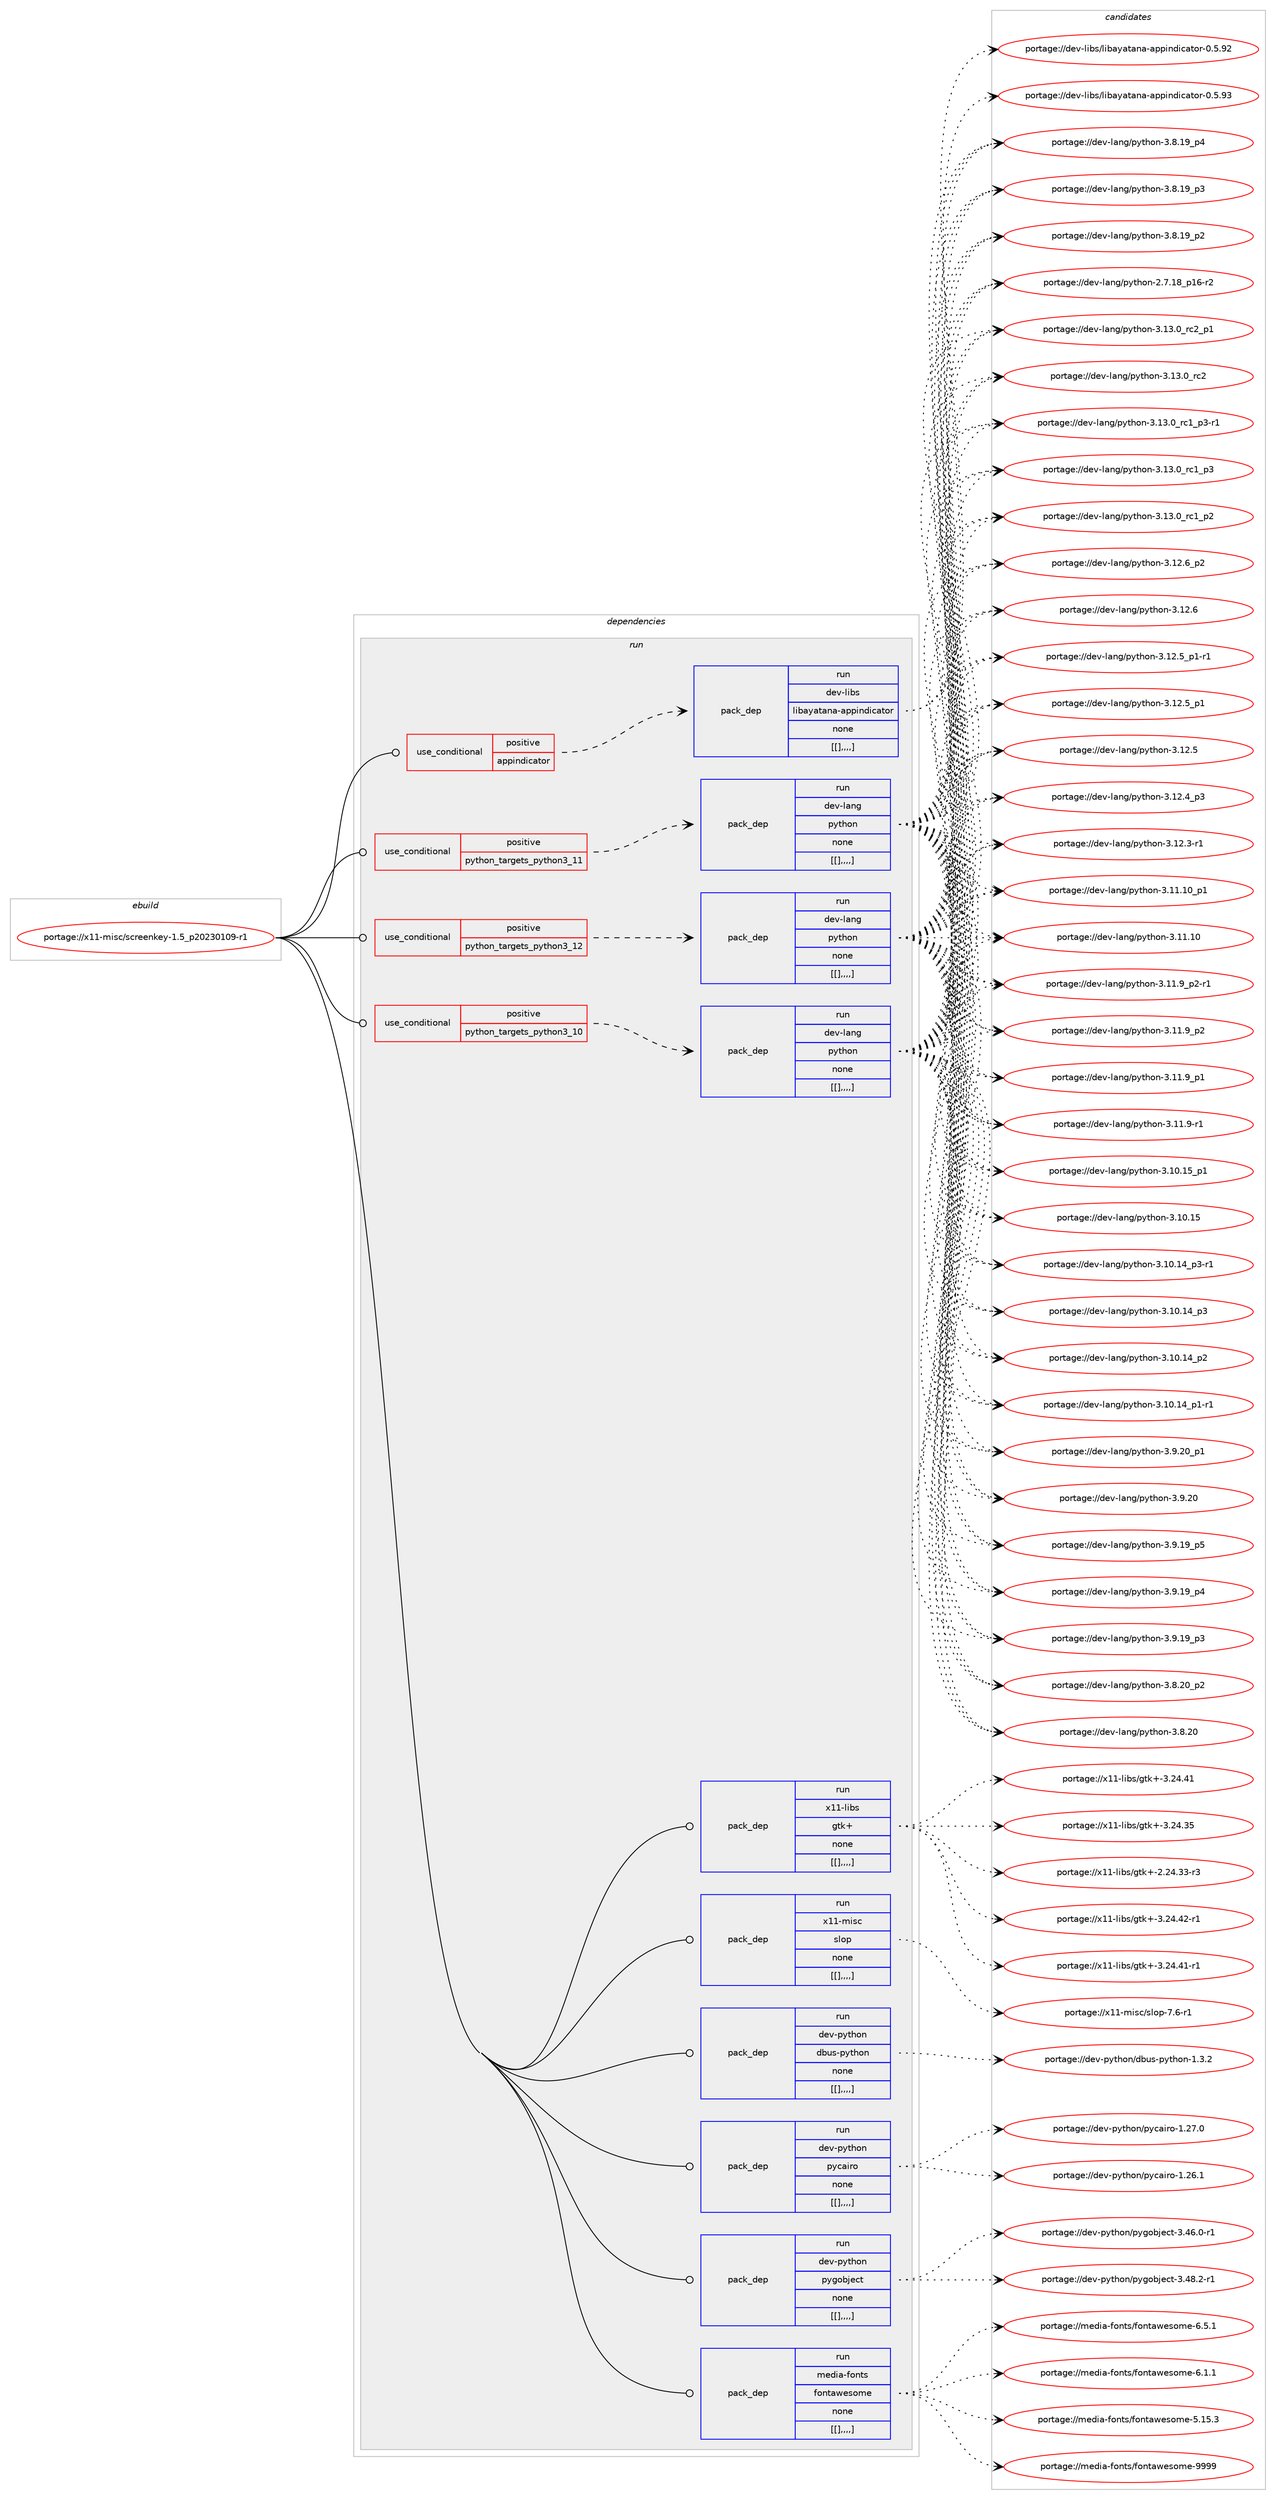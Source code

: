 digraph prolog {

# *************
# Graph options
# *************

newrank=true;
concentrate=true;
compound=true;
graph [rankdir=LR,fontname=Helvetica,fontsize=10,ranksep=1.5];#, ranksep=2.5, nodesep=0.2];
edge  [arrowhead=vee];
node  [fontname=Helvetica,fontsize=10];

# **********
# The ebuild
# **********

subgraph cluster_leftcol {
color=gray;
label=<<i>ebuild</i>>;
id [label="portage://x11-misc/screenkey-1.5_p20230109-r1", color=red, width=4, href="../x11-misc/screenkey-1.5_p20230109-r1.svg"];
}

# ****************
# The dependencies
# ****************

subgraph cluster_midcol {
color=gray;
label=<<i>dependencies</i>>;
subgraph cluster_compile {
fillcolor="#eeeeee";
style=filled;
label=<<i>compile</i>>;
}
subgraph cluster_compileandrun {
fillcolor="#eeeeee";
style=filled;
label=<<i>compile and run</i>>;
}
subgraph cluster_run {
fillcolor="#eeeeee";
style=filled;
label=<<i>run</i>>;
subgraph cond127814 {
dependency476415 [label=<<TABLE BORDER="0" CELLBORDER="1" CELLSPACING="0" CELLPADDING="4"><TR><TD ROWSPAN="3" CELLPADDING="10">use_conditional</TD></TR><TR><TD>positive</TD></TR><TR><TD>appindicator</TD></TR></TABLE>>, shape=none, color=red];
subgraph pack345183 {
dependency476416 [label=<<TABLE BORDER="0" CELLBORDER="1" CELLSPACING="0" CELLPADDING="4" WIDTH="220"><TR><TD ROWSPAN="6" CELLPADDING="30">pack_dep</TD></TR><TR><TD WIDTH="110">run</TD></TR><TR><TD>dev-libs</TD></TR><TR><TD>libayatana-appindicator</TD></TR><TR><TD>none</TD></TR><TR><TD>[[],,,,]</TD></TR></TABLE>>, shape=none, color=blue];
}
dependency476415:e -> dependency476416:w [weight=20,style="dashed",arrowhead="vee"];
}
id:e -> dependency476415:w [weight=20,style="solid",arrowhead="odot"];
subgraph cond127815 {
dependency476417 [label=<<TABLE BORDER="0" CELLBORDER="1" CELLSPACING="0" CELLPADDING="4"><TR><TD ROWSPAN="3" CELLPADDING="10">use_conditional</TD></TR><TR><TD>positive</TD></TR><TR><TD>python_targets_python3_10</TD></TR></TABLE>>, shape=none, color=red];
subgraph pack345184 {
dependency476418 [label=<<TABLE BORDER="0" CELLBORDER="1" CELLSPACING="0" CELLPADDING="4" WIDTH="220"><TR><TD ROWSPAN="6" CELLPADDING="30">pack_dep</TD></TR><TR><TD WIDTH="110">run</TD></TR><TR><TD>dev-lang</TD></TR><TR><TD>python</TD></TR><TR><TD>none</TD></TR><TR><TD>[[],,,,]</TD></TR></TABLE>>, shape=none, color=blue];
}
dependency476417:e -> dependency476418:w [weight=20,style="dashed",arrowhead="vee"];
}
id:e -> dependency476417:w [weight=20,style="solid",arrowhead="odot"];
subgraph cond127816 {
dependency476419 [label=<<TABLE BORDER="0" CELLBORDER="1" CELLSPACING="0" CELLPADDING="4"><TR><TD ROWSPAN="3" CELLPADDING="10">use_conditional</TD></TR><TR><TD>positive</TD></TR><TR><TD>python_targets_python3_11</TD></TR></TABLE>>, shape=none, color=red];
subgraph pack345185 {
dependency476420 [label=<<TABLE BORDER="0" CELLBORDER="1" CELLSPACING="0" CELLPADDING="4" WIDTH="220"><TR><TD ROWSPAN="6" CELLPADDING="30">pack_dep</TD></TR><TR><TD WIDTH="110">run</TD></TR><TR><TD>dev-lang</TD></TR><TR><TD>python</TD></TR><TR><TD>none</TD></TR><TR><TD>[[],,,,]</TD></TR></TABLE>>, shape=none, color=blue];
}
dependency476419:e -> dependency476420:w [weight=20,style="dashed",arrowhead="vee"];
}
id:e -> dependency476419:w [weight=20,style="solid",arrowhead="odot"];
subgraph cond127817 {
dependency476421 [label=<<TABLE BORDER="0" CELLBORDER="1" CELLSPACING="0" CELLPADDING="4"><TR><TD ROWSPAN="3" CELLPADDING="10">use_conditional</TD></TR><TR><TD>positive</TD></TR><TR><TD>python_targets_python3_12</TD></TR></TABLE>>, shape=none, color=red];
subgraph pack345186 {
dependency476422 [label=<<TABLE BORDER="0" CELLBORDER="1" CELLSPACING="0" CELLPADDING="4" WIDTH="220"><TR><TD ROWSPAN="6" CELLPADDING="30">pack_dep</TD></TR><TR><TD WIDTH="110">run</TD></TR><TR><TD>dev-lang</TD></TR><TR><TD>python</TD></TR><TR><TD>none</TD></TR><TR><TD>[[],,,,]</TD></TR></TABLE>>, shape=none, color=blue];
}
dependency476421:e -> dependency476422:w [weight=20,style="dashed",arrowhead="vee"];
}
id:e -> dependency476421:w [weight=20,style="solid",arrowhead="odot"];
subgraph pack345187 {
dependency476423 [label=<<TABLE BORDER="0" CELLBORDER="1" CELLSPACING="0" CELLPADDING="4" WIDTH="220"><TR><TD ROWSPAN="6" CELLPADDING="30">pack_dep</TD></TR><TR><TD WIDTH="110">run</TD></TR><TR><TD>dev-python</TD></TR><TR><TD>dbus-python</TD></TR><TR><TD>none</TD></TR><TR><TD>[[],,,,]</TD></TR></TABLE>>, shape=none, color=blue];
}
id:e -> dependency476423:w [weight=20,style="solid",arrowhead="odot"];
subgraph pack345188 {
dependency476424 [label=<<TABLE BORDER="0" CELLBORDER="1" CELLSPACING="0" CELLPADDING="4" WIDTH="220"><TR><TD ROWSPAN="6" CELLPADDING="30">pack_dep</TD></TR><TR><TD WIDTH="110">run</TD></TR><TR><TD>dev-python</TD></TR><TR><TD>pycairo</TD></TR><TR><TD>none</TD></TR><TR><TD>[[],,,,]</TD></TR></TABLE>>, shape=none, color=blue];
}
id:e -> dependency476424:w [weight=20,style="solid",arrowhead="odot"];
subgraph pack345189 {
dependency476425 [label=<<TABLE BORDER="0" CELLBORDER="1" CELLSPACING="0" CELLPADDING="4" WIDTH="220"><TR><TD ROWSPAN="6" CELLPADDING="30">pack_dep</TD></TR><TR><TD WIDTH="110">run</TD></TR><TR><TD>dev-python</TD></TR><TR><TD>pygobject</TD></TR><TR><TD>none</TD></TR><TR><TD>[[],,,,]</TD></TR></TABLE>>, shape=none, color=blue];
}
id:e -> dependency476425:w [weight=20,style="solid",arrowhead="odot"];
subgraph pack345190 {
dependency476426 [label=<<TABLE BORDER="0" CELLBORDER="1" CELLSPACING="0" CELLPADDING="4" WIDTH="220"><TR><TD ROWSPAN="6" CELLPADDING="30">pack_dep</TD></TR><TR><TD WIDTH="110">run</TD></TR><TR><TD>media-fonts</TD></TR><TR><TD>fontawesome</TD></TR><TR><TD>none</TD></TR><TR><TD>[[],,,,]</TD></TR></TABLE>>, shape=none, color=blue];
}
id:e -> dependency476426:w [weight=20,style="solid",arrowhead="odot"];
subgraph pack345191 {
dependency476427 [label=<<TABLE BORDER="0" CELLBORDER="1" CELLSPACING="0" CELLPADDING="4" WIDTH="220"><TR><TD ROWSPAN="6" CELLPADDING="30">pack_dep</TD></TR><TR><TD WIDTH="110">run</TD></TR><TR><TD>x11-libs</TD></TR><TR><TD>gtk+</TD></TR><TR><TD>none</TD></TR><TR><TD>[[],,,,]</TD></TR></TABLE>>, shape=none, color=blue];
}
id:e -> dependency476427:w [weight=20,style="solid",arrowhead="odot"];
subgraph pack345192 {
dependency476428 [label=<<TABLE BORDER="0" CELLBORDER="1" CELLSPACING="0" CELLPADDING="4" WIDTH="220"><TR><TD ROWSPAN="6" CELLPADDING="30">pack_dep</TD></TR><TR><TD WIDTH="110">run</TD></TR><TR><TD>x11-misc</TD></TR><TR><TD>slop</TD></TR><TR><TD>none</TD></TR><TR><TD>[[],,,,]</TD></TR></TABLE>>, shape=none, color=blue];
}
id:e -> dependency476428:w [weight=20,style="solid",arrowhead="odot"];
}
}

# **************
# The candidates
# **************

subgraph cluster_choices {
rank=same;
color=gray;
label=<<i>candidates</i>>;

subgraph choice345183 {
color=black;
nodesep=1;
choice10010111845108105981154710810598971219711697110974597112112105110100105999711611111445484653465751 [label="portage://dev-libs/libayatana-appindicator-0.5.93", color=red, width=4,href="../dev-libs/libayatana-appindicator-0.5.93.svg"];
choice10010111845108105981154710810598971219711697110974597112112105110100105999711611111445484653465750 [label="portage://dev-libs/libayatana-appindicator-0.5.92", color=red, width=4,href="../dev-libs/libayatana-appindicator-0.5.92.svg"];
dependency476416:e -> choice10010111845108105981154710810598971219711697110974597112112105110100105999711611111445484653465751:w [style=dotted,weight="100"];
dependency476416:e -> choice10010111845108105981154710810598971219711697110974597112112105110100105999711611111445484653465750:w [style=dotted,weight="100"];
}
subgraph choice345184 {
color=black;
nodesep=1;
choice100101118451089711010347112121116104111110455146495146489511499509511249 [label="portage://dev-lang/python-3.13.0_rc2_p1", color=red, width=4,href="../dev-lang/python-3.13.0_rc2_p1.svg"];
choice10010111845108971101034711212111610411111045514649514648951149950 [label="portage://dev-lang/python-3.13.0_rc2", color=red, width=4,href="../dev-lang/python-3.13.0_rc2.svg"];
choice1001011184510897110103471121211161041111104551464951464895114994995112514511449 [label="portage://dev-lang/python-3.13.0_rc1_p3-r1", color=red, width=4,href="../dev-lang/python-3.13.0_rc1_p3-r1.svg"];
choice100101118451089711010347112121116104111110455146495146489511499499511251 [label="portage://dev-lang/python-3.13.0_rc1_p3", color=red, width=4,href="../dev-lang/python-3.13.0_rc1_p3.svg"];
choice100101118451089711010347112121116104111110455146495146489511499499511250 [label="portage://dev-lang/python-3.13.0_rc1_p2", color=red, width=4,href="../dev-lang/python-3.13.0_rc1_p2.svg"];
choice100101118451089711010347112121116104111110455146495046549511250 [label="portage://dev-lang/python-3.12.6_p2", color=red, width=4,href="../dev-lang/python-3.12.6_p2.svg"];
choice10010111845108971101034711212111610411111045514649504654 [label="portage://dev-lang/python-3.12.6", color=red, width=4,href="../dev-lang/python-3.12.6.svg"];
choice1001011184510897110103471121211161041111104551464950465395112494511449 [label="portage://dev-lang/python-3.12.5_p1-r1", color=red, width=4,href="../dev-lang/python-3.12.5_p1-r1.svg"];
choice100101118451089711010347112121116104111110455146495046539511249 [label="portage://dev-lang/python-3.12.5_p1", color=red, width=4,href="../dev-lang/python-3.12.5_p1.svg"];
choice10010111845108971101034711212111610411111045514649504653 [label="portage://dev-lang/python-3.12.5", color=red, width=4,href="../dev-lang/python-3.12.5.svg"];
choice100101118451089711010347112121116104111110455146495046529511251 [label="portage://dev-lang/python-3.12.4_p3", color=red, width=4,href="../dev-lang/python-3.12.4_p3.svg"];
choice100101118451089711010347112121116104111110455146495046514511449 [label="portage://dev-lang/python-3.12.3-r1", color=red, width=4,href="../dev-lang/python-3.12.3-r1.svg"];
choice10010111845108971101034711212111610411111045514649494649489511249 [label="portage://dev-lang/python-3.11.10_p1", color=red, width=4,href="../dev-lang/python-3.11.10_p1.svg"];
choice1001011184510897110103471121211161041111104551464949464948 [label="portage://dev-lang/python-3.11.10", color=red, width=4,href="../dev-lang/python-3.11.10.svg"];
choice1001011184510897110103471121211161041111104551464949465795112504511449 [label="portage://dev-lang/python-3.11.9_p2-r1", color=red, width=4,href="../dev-lang/python-3.11.9_p2-r1.svg"];
choice100101118451089711010347112121116104111110455146494946579511250 [label="portage://dev-lang/python-3.11.9_p2", color=red, width=4,href="../dev-lang/python-3.11.9_p2.svg"];
choice100101118451089711010347112121116104111110455146494946579511249 [label="portage://dev-lang/python-3.11.9_p1", color=red, width=4,href="../dev-lang/python-3.11.9_p1.svg"];
choice100101118451089711010347112121116104111110455146494946574511449 [label="portage://dev-lang/python-3.11.9-r1", color=red, width=4,href="../dev-lang/python-3.11.9-r1.svg"];
choice10010111845108971101034711212111610411111045514649484649539511249 [label="portage://dev-lang/python-3.10.15_p1", color=red, width=4,href="../dev-lang/python-3.10.15_p1.svg"];
choice1001011184510897110103471121211161041111104551464948464953 [label="portage://dev-lang/python-3.10.15", color=red, width=4,href="../dev-lang/python-3.10.15.svg"];
choice100101118451089711010347112121116104111110455146494846495295112514511449 [label="portage://dev-lang/python-3.10.14_p3-r1", color=red, width=4,href="../dev-lang/python-3.10.14_p3-r1.svg"];
choice10010111845108971101034711212111610411111045514649484649529511251 [label="portage://dev-lang/python-3.10.14_p3", color=red, width=4,href="../dev-lang/python-3.10.14_p3.svg"];
choice10010111845108971101034711212111610411111045514649484649529511250 [label="portage://dev-lang/python-3.10.14_p2", color=red, width=4,href="../dev-lang/python-3.10.14_p2.svg"];
choice100101118451089711010347112121116104111110455146494846495295112494511449 [label="portage://dev-lang/python-3.10.14_p1-r1", color=red, width=4,href="../dev-lang/python-3.10.14_p1-r1.svg"];
choice100101118451089711010347112121116104111110455146574650489511249 [label="portage://dev-lang/python-3.9.20_p1", color=red, width=4,href="../dev-lang/python-3.9.20_p1.svg"];
choice10010111845108971101034711212111610411111045514657465048 [label="portage://dev-lang/python-3.9.20", color=red, width=4,href="../dev-lang/python-3.9.20.svg"];
choice100101118451089711010347112121116104111110455146574649579511253 [label="portage://dev-lang/python-3.9.19_p5", color=red, width=4,href="../dev-lang/python-3.9.19_p5.svg"];
choice100101118451089711010347112121116104111110455146574649579511252 [label="portage://dev-lang/python-3.9.19_p4", color=red, width=4,href="../dev-lang/python-3.9.19_p4.svg"];
choice100101118451089711010347112121116104111110455146574649579511251 [label="portage://dev-lang/python-3.9.19_p3", color=red, width=4,href="../dev-lang/python-3.9.19_p3.svg"];
choice100101118451089711010347112121116104111110455146564650489511250 [label="portage://dev-lang/python-3.8.20_p2", color=red, width=4,href="../dev-lang/python-3.8.20_p2.svg"];
choice10010111845108971101034711212111610411111045514656465048 [label="portage://dev-lang/python-3.8.20", color=red, width=4,href="../dev-lang/python-3.8.20.svg"];
choice100101118451089711010347112121116104111110455146564649579511252 [label="portage://dev-lang/python-3.8.19_p4", color=red, width=4,href="../dev-lang/python-3.8.19_p4.svg"];
choice100101118451089711010347112121116104111110455146564649579511251 [label="portage://dev-lang/python-3.8.19_p3", color=red, width=4,href="../dev-lang/python-3.8.19_p3.svg"];
choice100101118451089711010347112121116104111110455146564649579511250 [label="portage://dev-lang/python-3.8.19_p2", color=red, width=4,href="../dev-lang/python-3.8.19_p2.svg"];
choice100101118451089711010347112121116104111110455046554649569511249544511450 [label="portage://dev-lang/python-2.7.18_p16-r2", color=red, width=4,href="../dev-lang/python-2.7.18_p16-r2.svg"];
dependency476418:e -> choice100101118451089711010347112121116104111110455146495146489511499509511249:w [style=dotted,weight="100"];
dependency476418:e -> choice10010111845108971101034711212111610411111045514649514648951149950:w [style=dotted,weight="100"];
dependency476418:e -> choice1001011184510897110103471121211161041111104551464951464895114994995112514511449:w [style=dotted,weight="100"];
dependency476418:e -> choice100101118451089711010347112121116104111110455146495146489511499499511251:w [style=dotted,weight="100"];
dependency476418:e -> choice100101118451089711010347112121116104111110455146495146489511499499511250:w [style=dotted,weight="100"];
dependency476418:e -> choice100101118451089711010347112121116104111110455146495046549511250:w [style=dotted,weight="100"];
dependency476418:e -> choice10010111845108971101034711212111610411111045514649504654:w [style=dotted,weight="100"];
dependency476418:e -> choice1001011184510897110103471121211161041111104551464950465395112494511449:w [style=dotted,weight="100"];
dependency476418:e -> choice100101118451089711010347112121116104111110455146495046539511249:w [style=dotted,weight="100"];
dependency476418:e -> choice10010111845108971101034711212111610411111045514649504653:w [style=dotted,weight="100"];
dependency476418:e -> choice100101118451089711010347112121116104111110455146495046529511251:w [style=dotted,weight="100"];
dependency476418:e -> choice100101118451089711010347112121116104111110455146495046514511449:w [style=dotted,weight="100"];
dependency476418:e -> choice10010111845108971101034711212111610411111045514649494649489511249:w [style=dotted,weight="100"];
dependency476418:e -> choice1001011184510897110103471121211161041111104551464949464948:w [style=dotted,weight="100"];
dependency476418:e -> choice1001011184510897110103471121211161041111104551464949465795112504511449:w [style=dotted,weight="100"];
dependency476418:e -> choice100101118451089711010347112121116104111110455146494946579511250:w [style=dotted,weight="100"];
dependency476418:e -> choice100101118451089711010347112121116104111110455146494946579511249:w [style=dotted,weight="100"];
dependency476418:e -> choice100101118451089711010347112121116104111110455146494946574511449:w [style=dotted,weight="100"];
dependency476418:e -> choice10010111845108971101034711212111610411111045514649484649539511249:w [style=dotted,weight="100"];
dependency476418:e -> choice1001011184510897110103471121211161041111104551464948464953:w [style=dotted,weight="100"];
dependency476418:e -> choice100101118451089711010347112121116104111110455146494846495295112514511449:w [style=dotted,weight="100"];
dependency476418:e -> choice10010111845108971101034711212111610411111045514649484649529511251:w [style=dotted,weight="100"];
dependency476418:e -> choice10010111845108971101034711212111610411111045514649484649529511250:w [style=dotted,weight="100"];
dependency476418:e -> choice100101118451089711010347112121116104111110455146494846495295112494511449:w [style=dotted,weight="100"];
dependency476418:e -> choice100101118451089711010347112121116104111110455146574650489511249:w [style=dotted,weight="100"];
dependency476418:e -> choice10010111845108971101034711212111610411111045514657465048:w [style=dotted,weight="100"];
dependency476418:e -> choice100101118451089711010347112121116104111110455146574649579511253:w [style=dotted,weight="100"];
dependency476418:e -> choice100101118451089711010347112121116104111110455146574649579511252:w [style=dotted,weight="100"];
dependency476418:e -> choice100101118451089711010347112121116104111110455146574649579511251:w [style=dotted,weight="100"];
dependency476418:e -> choice100101118451089711010347112121116104111110455146564650489511250:w [style=dotted,weight="100"];
dependency476418:e -> choice10010111845108971101034711212111610411111045514656465048:w [style=dotted,weight="100"];
dependency476418:e -> choice100101118451089711010347112121116104111110455146564649579511252:w [style=dotted,weight="100"];
dependency476418:e -> choice100101118451089711010347112121116104111110455146564649579511251:w [style=dotted,weight="100"];
dependency476418:e -> choice100101118451089711010347112121116104111110455146564649579511250:w [style=dotted,weight="100"];
dependency476418:e -> choice100101118451089711010347112121116104111110455046554649569511249544511450:w [style=dotted,weight="100"];
}
subgraph choice345185 {
color=black;
nodesep=1;
choice100101118451089711010347112121116104111110455146495146489511499509511249 [label="portage://dev-lang/python-3.13.0_rc2_p1", color=red, width=4,href="../dev-lang/python-3.13.0_rc2_p1.svg"];
choice10010111845108971101034711212111610411111045514649514648951149950 [label="portage://dev-lang/python-3.13.0_rc2", color=red, width=4,href="../dev-lang/python-3.13.0_rc2.svg"];
choice1001011184510897110103471121211161041111104551464951464895114994995112514511449 [label="portage://dev-lang/python-3.13.0_rc1_p3-r1", color=red, width=4,href="../dev-lang/python-3.13.0_rc1_p3-r1.svg"];
choice100101118451089711010347112121116104111110455146495146489511499499511251 [label="portage://dev-lang/python-3.13.0_rc1_p3", color=red, width=4,href="../dev-lang/python-3.13.0_rc1_p3.svg"];
choice100101118451089711010347112121116104111110455146495146489511499499511250 [label="portage://dev-lang/python-3.13.0_rc1_p2", color=red, width=4,href="../dev-lang/python-3.13.0_rc1_p2.svg"];
choice100101118451089711010347112121116104111110455146495046549511250 [label="portage://dev-lang/python-3.12.6_p2", color=red, width=4,href="../dev-lang/python-3.12.6_p2.svg"];
choice10010111845108971101034711212111610411111045514649504654 [label="portage://dev-lang/python-3.12.6", color=red, width=4,href="../dev-lang/python-3.12.6.svg"];
choice1001011184510897110103471121211161041111104551464950465395112494511449 [label="portage://dev-lang/python-3.12.5_p1-r1", color=red, width=4,href="../dev-lang/python-3.12.5_p1-r1.svg"];
choice100101118451089711010347112121116104111110455146495046539511249 [label="portage://dev-lang/python-3.12.5_p1", color=red, width=4,href="../dev-lang/python-3.12.5_p1.svg"];
choice10010111845108971101034711212111610411111045514649504653 [label="portage://dev-lang/python-3.12.5", color=red, width=4,href="../dev-lang/python-3.12.5.svg"];
choice100101118451089711010347112121116104111110455146495046529511251 [label="portage://dev-lang/python-3.12.4_p3", color=red, width=4,href="../dev-lang/python-3.12.4_p3.svg"];
choice100101118451089711010347112121116104111110455146495046514511449 [label="portage://dev-lang/python-3.12.3-r1", color=red, width=4,href="../dev-lang/python-3.12.3-r1.svg"];
choice10010111845108971101034711212111610411111045514649494649489511249 [label="portage://dev-lang/python-3.11.10_p1", color=red, width=4,href="../dev-lang/python-3.11.10_p1.svg"];
choice1001011184510897110103471121211161041111104551464949464948 [label="portage://dev-lang/python-3.11.10", color=red, width=4,href="../dev-lang/python-3.11.10.svg"];
choice1001011184510897110103471121211161041111104551464949465795112504511449 [label="portage://dev-lang/python-3.11.9_p2-r1", color=red, width=4,href="../dev-lang/python-3.11.9_p2-r1.svg"];
choice100101118451089711010347112121116104111110455146494946579511250 [label="portage://dev-lang/python-3.11.9_p2", color=red, width=4,href="../dev-lang/python-3.11.9_p2.svg"];
choice100101118451089711010347112121116104111110455146494946579511249 [label="portage://dev-lang/python-3.11.9_p1", color=red, width=4,href="../dev-lang/python-3.11.9_p1.svg"];
choice100101118451089711010347112121116104111110455146494946574511449 [label="portage://dev-lang/python-3.11.9-r1", color=red, width=4,href="../dev-lang/python-3.11.9-r1.svg"];
choice10010111845108971101034711212111610411111045514649484649539511249 [label="portage://dev-lang/python-3.10.15_p1", color=red, width=4,href="../dev-lang/python-3.10.15_p1.svg"];
choice1001011184510897110103471121211161041111104551464948464953 [label="portage://dev-lang/python-3.10.15", color=red, width=4,href="../dev-lang/python-3.10.15.svg"];
choice100101118451089711010347112121116104111110455146494846495295112514511449 [label="portage://dev-lang/python-3.10.14_p3-r1", color=red, width=4,href="../dev-lang/python-3.10.14_p3-r1.svg"];
choice10010111845108971101034711212111610411111045514649484649529511251 [label="portage://dev-lang/python-3.10.14_p3", color=red, width=4,href="../dev-lang/python-3.10.14_p3.svg"];
choice10010111845108971101034711212111610411111045514649484649529511250 [label="portage://dev-lang/python-3.10.14_p2", color=red, width=4,href="../dev-lang/python-3.10.14_p2.svg"];
choice100101118451089711010347112121116104111110455146494846495295112494511449 [label="portage://dev-lang/python-3.10.14_p1-r1", color=red, width=4,href="../dev-lang/python-3.10.14_p1-r1.svg"];
choice100101118451089711010347112121116104111110455146574650489511249 [label="portage://dev-lang/python-3.9.20_p1", color=red, width=4,href="../dev-lang/python-3.9.20_p1.svg"];
choice10010111845108971101034711212111610411111045514657465048 [label="portage://dev-lang/python-3.9.20", color=red, width=4,href="../dev-lang/python-3.9.20.svg"];
choice100101118451089711010347112121116104111110455146574649579511253 [label="portage://dev-lang/python-3.9.19_p5", color=red, width=4,href="../dev-lang/python-3.9.19_p5.svg"];
choice100101118451089711010347112121116104111110455146574649579511252 [label="portage://dev-lang/python-3.9.19_p4", color=red, width=4,href="../dev-lang/python-3.9.19_p4.svg"];
choice100101118451089711010347112121116104111110455146574649579511251 [label="portage://dev-lang/python-3.9.19_p3", color=red, width=4,href="../dev-lang/python-3.9.19_p3.svg"];
choice100101118451089711010347112121116104111110455146564650489511250 [label="portage://dev-lang/python-3.8.20_p2", color=red, width=4,href="../dev-lang/python-3.8.20_p2.svg"];
choice10010111845108971101034711212111610411111045514656465048 [label="portage://dev-lang/python-3.8.20", color=red, width=4,href="../dev-lang/python-3.8.20.svg"];
choice100101118451089711010347112121116104111110455146564649579511252 [label="portage://dev-lang/python-3.8.19_p4", color=red, width=4,href="../dev-lang/python-3.8.19_p4.svg"];
choice100101118451089711010347112121116104111110455146564649579511251 [label="portage://dev-lang/python-3.8.19_p3", color=red, width=4,href="../dev-lang/python-3.8.19_p3.svg"];
choice100101118451089711010347112121116104111110455146564649579511250 [label="portage://dev-lang/python-3.8.19_p2", color=red, width=4,href="../dev-lang/python-3.8.19_p2.svg"];
choice100101118451089711010347112121116104111110455046554649569511249544511450 [label="portage://dev-lang/python-2.7.18_p16-r2", color=red, width=4,href="../dev-lang/python-2.7.18_p16-r2.svg"];
dependency476420:e -> choice100101118451089711010347112121116104111110455146495146489511499509511249:w [style=dotted,weight="100"];
dependency476420:e -> choice10010111845108971101034711212111610411111045514649514648951149950:w [style=dotted,weight="100"];
dependency476420:e -> choice1001011184510897110103471121211161041111104551464951464895114994995112514511449:w [style=dotted,weight="100"];
dependency476420:e -> choice100101118451089711010347112121116104111110455146495146489511499499511251:w [style=dotted,weight="100"];
dependency476420:e -> choice100101118451089711010347112121116104111110455146495146489511499499511250:w [style=dotted,weight="100"];
dependency476420:e -> choice100101118451089711010347112121116104111110455146495046549511250:w [style=dotted,weight="100"];
dependency476420:e -> choice10010111845108971101034711212111610411111045514649504654:w [style=dotted,weight="100"];
dependency476420:e -> choice1001011184510897110103471121211161041111104551464950465395112494511449:w [style=dotted,weight="100"];
dependency476420:e -> choice100101118451089711010347112121116104111110455146495046539511249:w [style=dotted,weight="100"];
dependency476420:e -> choice10010111845108971101034711212111610411111045514649504653:w [style=dotted,weight="100"];
dependency476420:e -> choice100101118451089711010347112121116104111110455146495046529511251:w [style=dotted,weight="100"];
dependency476420:e -> choice100101118451089711010347112121116104111110455146495046514511449:w [style=dotted,weight="100"];
dependency476420:e -> choice10010111845108971101034711212111610411111045514649494649489511249:w [style=dotted,weight="100"];
dependency476420:e -> choice1001011184510897110103471121211161041111104551464949464948:w [style=dotted,weight="100"];
dependency476420:e -> choice1001011184510897110103471121211161041111104551464949465795112504511449:w [style=dotted,weight="100"];
dependency476420:e -> choice100101118451089711010347112121116104111110455146494946579511250:w [style=dotted,weight="100"];
dependency476420:e -> choice100101118451089711010347112121116104111110455146494946579511249:w [style=dotted,weight="100"];
dependency476420:e -> choice100101118451089711010347112121116104111110455146494946574511449:w [style=dotted,weight="100"];
dependency476420:e -> choice10010111845108971101034711212111610411111045514649484649539511249:w [style=dotted,weight="100"];
dependency476420:e -> choice1001011184510897110103471121211161041111104551464948464953:w [style=dotted,weight="100"];
dependency476420:e -> choice100101118451089711010347112121116104111110455146494846495295112514511449:w [style=dotted,weight="100"];
dependency476420:e -> choice10010111845108971101034711212111610411111045514649484649529511251:w [style=dotted,weight="100"];
dependency476420:e -> choice10010111845108971101034711212111610411111045514649484649529511250:w [style=dotted,weight="100"];
dependency476420:e -> choice100101118451089711010347112121116104111110455146494846495295112494511449:w [style=dotted,weight="100"];
dependency476420:e -> choice100101118451089711010347112121116104111110455146574650489511249:w [style=dotted,weight="100"];
dependency476420:e -> choice10010111845108971101034711212111610411111045514657465048:w [style=dotted,weight="100"];
dependency476420:e -> choice100101118451089711010347112121116104111110455146574649579511253:w [style=dotted,weight="100"];
dependency476420:e -> choice100101118451089711010347112121116104111110455146574649579511252:w [style=dotted,weight="100"];
dependency476420:e -> choice100101118451089711010347112121116104111110455146574649579511251:w [style=dotted,weight="100"];
dependency476420:e -> choice100101118451089711010347112121116104111110455146564650489511250:w [style=dotted,weight="100"];
dependency476420:e -> choice10010111845108971101034711212111610411111045514656465048:w [style=dotted,weight="100"];
dependency476420:e -> choice100101118451089711010347112121116104111110455146564649579511252:w [style=dotted,weight="100"];
dependency476420:e -> choice100101118451089711010347112121116104111110455146564649579511251:w [style=dotted,weight="100"];
dependency476420:e -> choice100101118451089711010347112121116104111110455146564649579511250:w [style=dotted,weight="100"];
dependency476420:e -> choice100101118451089711010347112121116104111110455046554649569511249544511450:w [style=dotted,weight="100"];
}
subgraph choice345186 {
color=black;
nodesep=1;
choice100101118451089711010347112121116104111110455146495146489511499509511249 [label="portage://dev-lang/python-3.13.0_rc2_p1", color=red, width=4,href="../dev-lang/python-3.13.0_rc2_p1.svg"];
choice10010111845108971101034711212111610411111045514649514648951149950 [label="portage://dev-lang/python-3.13.0_rc2", color=red, width=4,href="../dev-lang/python-3.13.0_rc2.svg"];
choice1001011184510897110103471121211161041111104551464951464895114994995112514511449 [label="portage://dev-lang/python-3.13.0_rc1_p3-r1", color=red, width=4,href="../dev-lang/python-3.13.0_rc1_p3-r1.svg"];
choice100101118451089711010347112121116104111110455146495146489511499499511251 [label="portage://dev-lang/python-3.13.0_rc1_p3", color=red, width=4,href="../dev-lang/python-3.13.0_rc1_p3.svg"];
choice100101118451089711010347112121116104111110455146495146489511499499511250 [label="portage://dev-lang/python-3.13.0_rc1_p2", color=red, width=4,href="../dev-lang/python-3.13.0_rc1_p2.svg"];
choice100101118451089711010347112121116104111110455146495046549511250 [label="portage://dev-lang/python-3.12.6_p2", color=red, width=4,href="../dev-lang/python-3.12.6_p2.svg"];
choice10010111845108971101034711212111610411111045514649504654 [label="portage://dev-lang/python-3.12.6", color=red, width=4,href="../dev-lang/python-3.12.6.svg"];
choice1001011184510897110103471121211161041111104551464950465395112494511449 [label="portage://dev-lang/python-3.12.5_p1-r1", color=red, width=4,href="../dev-lang/python-3.12.5_p1-r1.svg"];
choice100101118451089711010347112121116104111110455146495046539511249 [label="portage://dev-lang/python-3.12.5_p1", color=red, width=4,href="../dev-lang/python-3.12.5_p1.svg"];
choice10010111845108971101034711212111610411111045514649504653 [label="portage://dev-lang/python-3.12.5", color=red, width=4,href="../dev-lang/python-3.12.5.svg"];
choice100101118451089711010347112121116104111110455146495046529511251 [label="portage://dev-lang/python-3.12.4_p3", color=red, width=4,href="../dev-lang/python-3.12.4_p3.svg"];
choice100101118451089711010347112121116104111110455146495046514511449 [label="portage://dev-lang/python-3.12.3-r1", color=red, width=4,href="../dev-lang/python-3.12.3-r1.svg"];
choice10010111845108971101034711212111610411111045514649494649489511249 [label="portage://dev-lang/python-3.11.10_p1", color=red, width=4,href="../dev-lang/python-3.11.10_p1.svg"];
choice1001011184510897110103471121211161041111104551464949464948 [label="portage://dev-lang/python-3.11.10", color=red, width=4,href="../dev-lang/python-3.11.10.svg"];
choice1001011184510897110103471121211161041111104551464949465795112504511449 [label="portage://dev-lang/python-3.11.9_p2-r1", color=red, width=4,href="../dev-lang/python-3.11.9_p2-r1.svg"];
choice100101118451089711010347112121116104111110455146494946579511250 [label="portage://dev-lang/python-3.11.9_p2", color=red, width=4,href="../dev-lang/python-3.11.9_p2.svg"];
choice100101118451089711010347112121116104111110455146494946579511249 [label="portage://dev-lang/python-3.11.9_p1", color=red, width=4,href="../dev-lang/python-3.11.9_p1.svg"];
choice100101118451089711010347112121116104111110455146494946574511449 [label="portage://dev-lang/python-3.11.9-r1", color=red, width=4,href="../dev-lang/python-3.11.9-r1.svg"];
choice10010111845108971101034711212111610411111045514649484649539511249 [label="portage://dev-lang/python-3.10.15_p1", color=red, width=4,href="../dev-lang/python-3.10.15_p1.svg"];
choice1001011184510897110103471121211161041111104551464948464953 [label="portage://dev-lang/python-3.10.15", color=red, width=4,href="../dev-lang/python-3.10.15.svg"];
choice100101118451089711010347112121116104111110455146494846495295112514511449 [label="portage://dev-lang/python-3.10.14_p3-r1", color=red, width=4,href="../dev-lang/python-3.10.14_p3-r1.svg"];
choice10010111845108971101034711212111610411111045514649484649529511251 [label="portage://dev-lang/python-3.10.14_p3", color=red, width=4,href="../dev-lang/python-3.10.14_p3.svg"];
choice10010111845108971101034711212111610411111045514649484649529511250 [label="portage://dev-lang/python-3.10.14_p2", color=red, width=4,href="../dev-lang/python-3.10.14_p2.svg"];
choice100101118451089711010347112121116104111110455146494846495295112494511449 [label="portage://dev-lang/python-3.10.14_p1-r1", color=red, width=4,href="../dev-lang/python-3.10.14_p1-r1.svg"];
choice100101118451089711010347112121116104111110455146574650489511249 [label="portage://dev-lang/python-3.9.20_p1", color=red, width=4,href="../dev-lang/python-3.9.20_p1.svg"];
choice10010111845108971101034711212111610411111045514657465048 [label="portage://dev-lang/python-3.9.20", color=red, width=4,href="../dev-lang/python-3.9.20.svg"];
choice100101118451089711010347112121116104111110455146574649579511253 [label="portage://dev-lang/python-3.9.19_p5", color=red, width=4,href="../dev-lang/python-3.9.19_p5.svg"];
choice100101118451089711010347112121116104111110455146574649579511252 [label="portage://dev-lang/python-3.9.19_p4", color=red, width=4,href="../dev-lang/python-3.9.19_p4.svg"];
choice100101118451089711010347112121116104111110455146574649579511251 [label="portage://dev-lang/python-3.9.19_p3", color=red, width=4,href="../dev-lang/python-3.9.19_p3.svg"];
choice100101118451089711010347112121116104111110455146564650489511250 [label="portage://dev-lang/python-3.8.20_p2", color=red, width=4,href="../dev-lang/python-3.8.20_p2.svg"];
choice10010111845108971101034711212111610411111045514656465048 [label="portage://dev-lang/python-3.8.20", color=red, width=4,href="../dev-lang/python-3.8.20.svg"];
choice100101118451089711010347112121116104111110455146564649579511252 [label="portage://dev-lang/python-3.8.19_p4", color=red, width=4,href="../dev-lang/python-3.8.19_p4.svg"];
choice100101118451089711010347112121116104111110455146564649579511251 [label="portage://dev-lang/python-3.8.19_p3", color=red, width=4,href="../dev-lang/python-3.8.19_p3.svg"];
choice100101118451089711010347112121116104111110455146564649579511250 [label="portage://dev-lang/python-3.8.19_p2", color=red, width=4,href="../dev-lang/python-3.8.19_p2.svg"];
choice100101118451089711010347112121116104111110455046554649569511249544511450 [label="portage://dev-lang/python-2.7.18_p16-r2", color=red, width=4,href="../dev-lang/python-2.7.18_p16-r2.svg"];
dependency476422:e -> choice100101118451089711010347112121116104111110455146495146489511499509511249:w [style=dotted,weight="100"];
dependency476422:e -> choice10010111845108971101034711212111610411111045514649514648951149950:w [style=dotted,weight="100"];
dependency476422:e -> choice1001011184510897110103471121211161041111104551464951464895114994995112514511449:w [style=dotted,weight="100"];
dependency476422:e -> choice100101118451089711010347112121116104111110455146495146489511499499511251:w [style=dotted,weight="100"];
dependency476422:e -> choice100101118451089711010347112121116104111110455146495146489511499499511250:w [style=dotted,weight="100"];
dependency476422:e -> choice100101118451089711010347112121116104111110455146495046549511250:w [style=dotted,weight="100"];
dependency476422:e -> choice10010111845108971101034711212111610411111045514649504654:w [style=dotted,weight="100"];
dependency476422:e -> choice1001011184510897110103471121211161041111104551464950465395112494511449:w [style=dotted,weight="100"];
dependency476422:e -> choice100101118451089711010347112121116104111110455146495046539511249:w [style=dotted,weight="100"];
dependency476422:e -> choice10010111845108971101034711212111610411111045514649504653:w [style=dotted,weight="100"];
dependency476422:e -> choice100101118451089711010347112121116104111110455146495046529511251:w [style=dotted,weight="100"];
dependency476422:e -> choice100101118451089711010347112121116104111110455146495046514511449:w [style=dotted,weight="100"];
dependency476422:e -> choice10010111845108971101034711212111610411111045514649494649489511249:w [style=dotted,weight="100"];
dependency476422:e -> choice1001011184510897110103471121211161041111104551464949464948:w [style=dotted,weight="100"];
dependency476422:e -> choice1001011184510897110103471121211161041111104551464949465795112504511449:w [style=dotted,weight="100"];
dependency476422:e -> choice100101118451089711010347112121116104111110455146494946579511250:w [style=dotted,weight="100"];
dependency476422:e -> choice100101118451089711010347112121116104111110455146494946579511249:w [style=dotted,weight="100"];
dependency476422:e -> choice100101118451089711010347112121116104111110455146494946574511449:w [style=dotted,weight="100"];
dependency476422:e -> choice10010111845108971101034711212111610411111045514649484649539511249:w [style=dotted,weight="100"];
dependency476422:e -> choice1001011184510897110103471121211161041111104551464948464953:w [style=dotted,weight="100"];
dependency476422:e -> choice100101118451089711010347112121116104111110455146494846495295112514511449:w [style=dotted,weight="100"];
dependency476422:e -> choice10010111845108971101034711212111610411111045514649484649529511251:w [style=dotted,weight="100"];
dependency476422:e -> choice10010111845108971101034711212111610411111045514649484649529511250:w [style=dotted,weight="100"];
dependency476422:e -> choice100101118451089711010347112121116104111110455146494846495295112494511449:w [style=dotted,weight="100"];
dependency476422:e -> choice100101118451089711010347112121116104111110455146574650489511249:w [style=dotted,weight="100"];
dependency476422:e -> choice10010111845108971101034711212111610411111045514657465048:w [style=dotted,weight="100"];
dependency476422:e -> choice100101118451089711010347112121116104111110455146574649579511253:w [style=dotted,weight="100"];
dependency476422:e -> choice100101118451089711010347112121116104111110455146574649579511252:w [style=dotted,weight="100"];
dependency476422:e -> choice100101118451089711010347112121116104111110455146574649579511251:w [style=dotted,weight="100"];
dependency476422:e -> choice100101118451089711010347112121116104111110455146564650489511250:w [style=dotted,weight="100"];
dependency476422:e -> choice10010111845108971101034711212111610411111045514656465048:w [style=dotted,weight="100"];
dependency476422:e -> choice100101118451089711010347112121116104111110455146564649579511252:w [style=dotted,weight="100"];
dependency476422:e -> choice100101118451089711010347112121116104111110455146564649579511251:w [style=dotted,weight="100"];
dependency476422:e -> choice100101118451089711010347112121116104111110455146564649579511250:w [style=dotted,weight="100"];
dependency476422:e -> choice100101118451089711010347112121116104111110455046554649569511249544511450:w [style=dotted,weight="100"];
}
subgraph choice345187 {
color=black;
nodesep=1;
choice10010111845112121116104111110471009811711545112121116104111110454946514650 [label="portage://dev-python/dbus-python-1.3.2", color=red, width=4,href="../dev-python/dbus-python-1.3.2.svg"];
dependency476423:e -> choice10010111845112121116104111110471009811711545112121116104111110454946514650:w [style=dotted,weight="100"];
}
subgraph choice345188 {
color=black;
nodesep=1;
choice1001011184511212111610411111047112121999710511411145494650554648 [label="portage://dev-python/pycairo-1.27.0", color=red, width=4,href="../dev-python/pycairo-1.27.0.svg"];
choice1001011184511212111610411111047112121999710511411145494650544649 [label="portage://dev-python/pycairo-1.26.1", color=red, width=4,href="../dev-python/pycairo-1.26.1.svg"];
dependency476424:e -> choice1001011184511212111610411111047112121999710511411145494650554648:w [style=dotted,weight="100"];
dependency476424:e -> choice1001011184511212111610411111047112121999710511411145494650544649:w [style=dotted,weight="100"];
}
subgraph choice345189 {
color=black;
nodesep=1;
choice10010111845112121116104111110471121211031119810610199116455146525646504511449 [label="portage://dev-python/pygobject-3.48.2-r1", color=red, width=4,href="../dev-python/pygobject-3.48.2-r1.svg"];
choice10010111845112121116104111110471121211031119810610199116455146525446484511449 [label="portage://dev-python/pygobject-3.46.0-r1", color=red, width=4,href="../dev-python/pygobject-3.46.0-r1.svg"];
dependency476425:e -> choice10010111845112121116104111110471121211031119810610199116455146525646504511449:w [style=dotted,weight="100"];
dependency476425:e -> choice10010111845112121116104111110471121211031119810610199116455146525446484511449:w [style=dotted,weight="100"];
}
subgraph choice345190 {
color=black;
nodesep=1;
choice109101100105974510211111011611547102111110116971191011151111091014557575757 [label="portage://media-fonts/fontawesome-9999", color=red, width=4,href="../media-fonts/fontawesome-9999.svg"];
choice10910110010597451021111101161154710211111011697119101115111109101455446534649 [label="portage://media-fonts/fontawesome-6.5.1", color=red, width=4,href="../media-fonts/fontawesome-6.5.1.svg"];
choice10910110010597451021111101161154710211111011697119101115111109101455446494649 [label="portage://media-fonts/fontawesome-6.1.1", color=red, width=4,href="../media-fonts/fontawesome-6.1.1.svg"];
choice1091011001059745102111110116115471021111101169711910111511110910145534649534651 [label="portage://media-fonts/fontawesome-5.15.3", color=red, width=4,href="../media-fonts/fontawesome-5.15.3.svg"];
dependency476426:e -> choice109101100105974510211111011611547102111110116971191011151111091014557575757:w [style=dotted,weight="100"];
dependency476426:e -> choice10910110010597451021111101161154710211111011697119101115111109101455446534649:w [style=dotted,weight="100"];
dependency476426:e -> choice10910110010597451021111101161154710211111011697119101115111109101455446494649:w [style=dotted,weight="100"];
dependency476426:e -> choice1091011001059745102111110116115471021111101169711910111511110910145534649534651:w [style=dotted,weight="100"];
}
subgraph choice345191 {
color=black;
nodesep=1;
choice12049494510810598115471031161074345514650524652504511449 [label="portage://x11-libs/gtk+-3.24.42-r1", color=red, width=4,href="../x11-libs/gtk+-3.24.42-r1.svg"];
choice12049494510810598115471031161074345514650524652494511449 [label="portage://x11-libs/gtk+-3.24.41-r1", color=red, width=4,href="../x11-libs/gtk+-3.24.41-r1.svg"];
choice1204949451081059811547103116107434551465052465249 [label="portage://x11-libs/gtk+-3.24.41", color=red, width=4,href="../x11-libs/gtk+-3.24.41.svg"];
choice1204949451081059811547103116107434551465052465153 [label="portage://x11-libs/gtk+-3.24.35", color=red, width=4,href="../x11-libs/gtk+-3.24.35.svg"];
choice12049494510810598115471031161074345504650524651514511451 [label="portage://x11-libs/gtk+-2.24.33-r3", color=red, width=4,href="../x11-libs/gtk+-2.24.33-r3.svg"];
dependency476427:e -> choice12049494510810598115471031161074345514650524652504511449:w [style=dotted,weight="100"];
dependency476427:e -> choice12049494510810598115471031161074345514650524652494511449:w [style=dotted,weight="100"];
dependency476427:e -> choice1204949451081059811547103116107434551465052465249:w [style=dotted,weight="100"];
dependency476427:e -> choice1204949451081059811547103116107434551465052465153:w [style=dotted,weight="100"];
dependency476427:e -> choice12049494510810598115471031161074345504650524651514511451:w [style=dotted,weight="100"];
}
subgraph choice345192 {
color=black;
nodesep=1;
choice1204949451091051159947115108111112455546544511449 [label="portage://x11-misc/slop-7.6-r1", color=red, width=4,href="../x11-misc/slop-7.6-r1.svg"];
dependency476428:e -> choice1204949451091051159947115108111112455546544511449:w [style=dotted,weight="100"];
}
}

}

